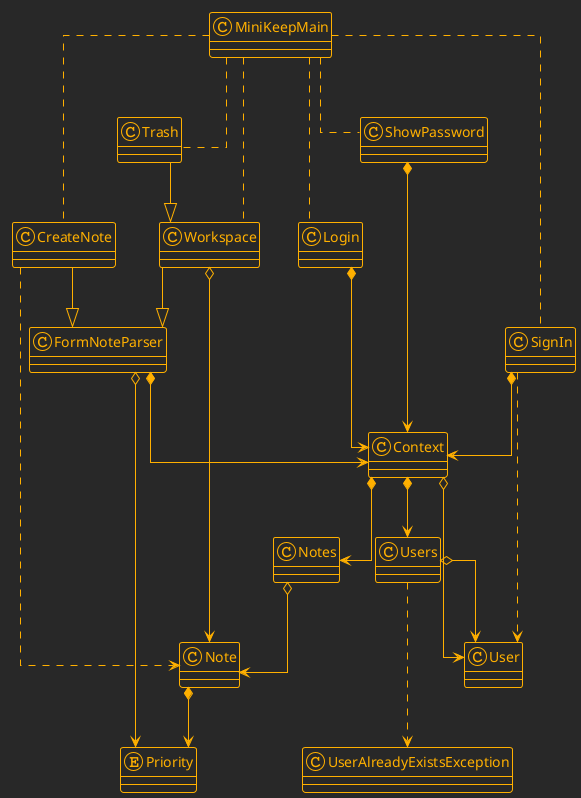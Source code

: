 @startuml

!theme crt-amber
top to bottom direction
skinparam linetype ortho

class Context
class CreateNote
class FormNoteParser
class Login
class MiniKeepMain
class Note
class Notes
enum Priority
class ShowPassword
class SignIn
class Trash
class User
class UserAlreadyExistsException
class Users
class Workspace

MiniKeepMain                .. CreateNote
MiniKeepMain                .. Workspace
MiniKeepMain                .. Login
MiniKeepMain                .. ShowPassword
MiniKeepMain                .. SignIn
MiniKeepMain                .. Trash
Context                     *--> Notes
Context                     o--> User
Context                     *--> Users
CreateNote                  --^  FormNoteParser
CreateNote                  ..>  Note
FormNoteParser              *-->  Context
FormNoteParser              o-->  Priority
Login                       *-->  Context
Note                        *-->  Priority
Notes                       o-->  Note
ShowPassword                *-->  Context
SignIn                      *-->  Context
SignIn                      ...>  User
Trash                       --^  Workspace
Users                       o--> User
Users                       ...>  UserAlreadyExistsException
Workspace                   --^  FormNoteParser
Workspace                   o--> Note
@enduml
